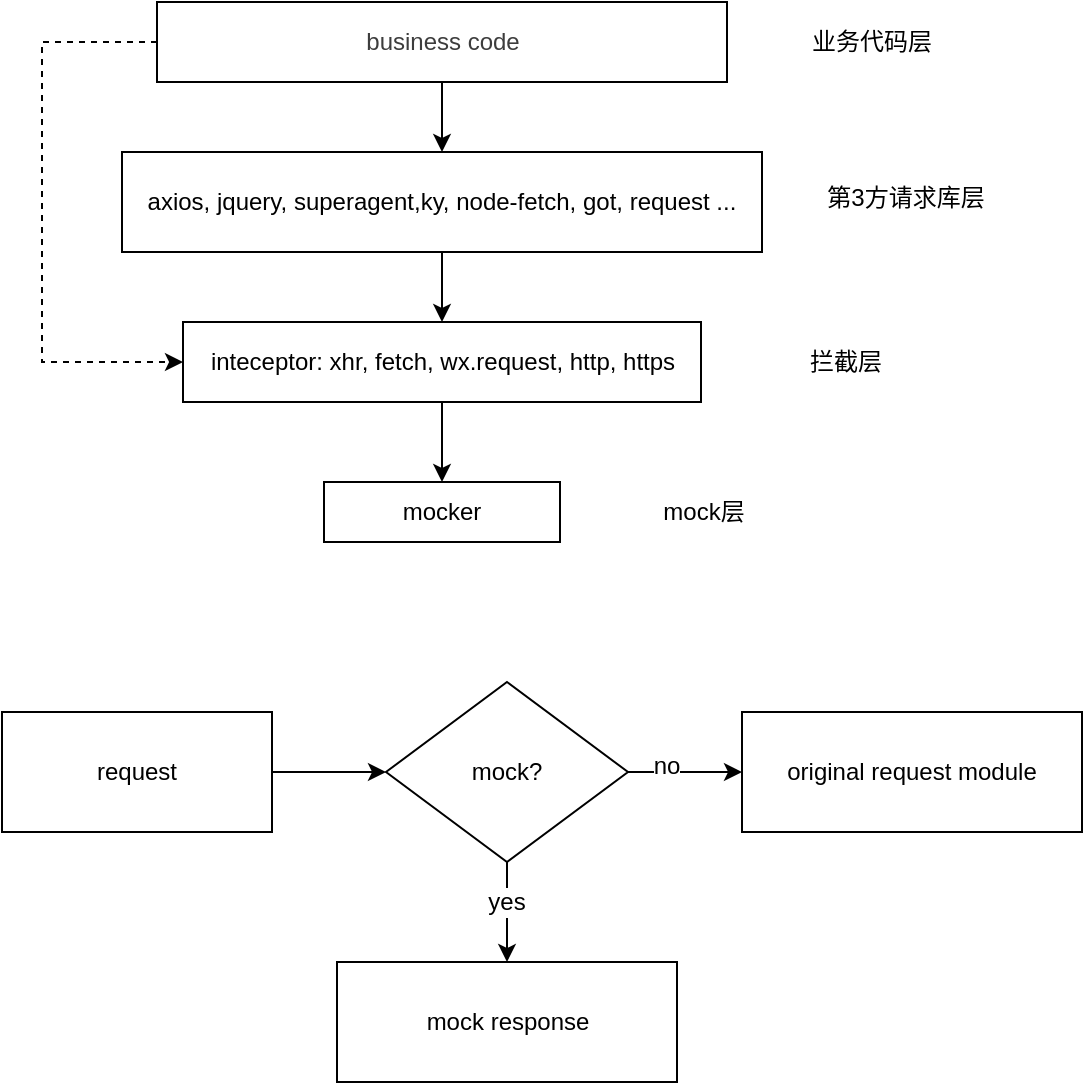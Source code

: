 <mxfile version="12.2.4" pages="1"><diagram id="ibei7k8ae0lceDVTS_aF" name="Page-1"><mxGraphModel dx="837" dy="449" grid="1" gridSize="10" guides="1" tooltips="1" connect="1" arrows="1" fold="1" page="1" pageScale="1" pageWidth="827" pageHeight="1169" math="0" shadow="0"><root><mxCell id="0"/><mxCell id="1" parent="0"/><mxCell id="46" style="edgeStyle=orthogonalEdgeStyle;rounded=0;orthogonalLoop=1;jettySize=auto;html=1;entryX=0.5;entryY=0;entryDx=0;entryDy=0;" parent="1" source="13" target="20" edge="1"><mxGeometry relative="1" as="geometry"/></mxCell><mxCell id="13" value="inteceptor: xhr, fetch, wx.request, http, https" style="rounded=0;whiteSpace=wrap;html=1;" parent="1" vertex="1"><mxGeometry x="200.5" y="200" width="259" height="40" as="geometry"/></mxCell><mxCell id="45" style="edgeStyle=orthogonalEdgeStyle;rounded=0;orthogonalLoop=1;jettySize=auto;html=1;entryX=0.5;entryY=0;entryDx=0;entryDy=0;" parent="1" source="15" target="13" edge="1"><mxGeometry relative="1" as="geometry"/></mxCell><mxCell id="15" value="axios, jquery, superagent,ky, node-fetch, got, request ..." style="rounded=0;whiteSpace=wrap;html=1;" parent="1" vertex="1"><mxGeometry x="170" y="115" width="320" height="50" as="geometry"/></mxCell><mxCell id="44" style="edgeStyle=orthogonalEdgeStyle;rounded=0;orthogonalLoop=1;jettySize=auto;html=1;entryX=0.5;entryY=0;entryDx=0;entryDy=0;" parent="1" source="18" target="15" edge="1"><mxGeometry relative="1" as="geometry"/></mxCell><mxCell id="47" style="edgeStyle=orthogonalEdgeStyle;rounded=0;orthogonalLoop=1;jettySize=auto;html=1;entryX=0;entryY=0.5;entryDx=0;entryDy=0;dashed=1;" parent="1" source="18" target="13" edge="1"><mxGeometry relative="1" as="geometry"><mxPoint x="130" y="230" as="targetPoint"/><Array as="points"><mxPoint x="130" y="60"/><mxPoint x="130" y="220"/></Array></mxGeometry></mxCell><mxCell id="18" value="&lt;span style=&quot;color: rgb(61 , 61 , 61) ; font-family: &amp;#34;arial&amp;#34; , sans-serif&quot;&gt;business code&lt;/span&gt;" style="rounded=0;whiteSpace=wrap;html=1;" parent="1" vertex="1"><mxGeometry x="187.5" y="40" width="285" height="40" as="geometry"/></mxCell><mxCell id="20" value="mocker" style="rounded=0;whiteSpace=wrap;html=1;" parent="1" vertex="1"><mxGeometry x="271" y="280" width="118" height="30" as="geometry"/></mxCell><mxCell id="36" value="业务代码层" style="text;html=1;strokeColor=none;fillColor=none;align=center;verticalAlign=middle;whiteSpace=wrap;rounded=0;" parent="1" vertex="1"><mxGeometry x="472.5" y="50" width="144" height="20" as="geometry"/></mxCell><mxCell id="37" value="第3方请求库层" style="text;html=1;strokeColor=none;fillColor=none;align=center;verticalAlign=middle;whiteSpace=wrap;rounded=0;" parent="1" vertex="1"><mxGeometry x="490" y="127.5" width="144" height="20" as="geometry"/></mxCell><mxCell id="38" value="拦截层" style="text;html=1;strokeColor=none;fillColor=none;align=center;verticalAlign=middle;whiteSpace=wrap;rounded=0;" parent="1" vertex="1"><mxGeometry x="459.5" y="210" width="144" height="20" as="geometry"/></mxCell><mxCell id="39" value="mock层" style="text;html=1;strokeColor=none;fillColor=none;align=center;verticalAlign=middle;whiteSpace=wrap;rounded=0;" parent="1" vertex="1"><mxGeometry x="389" y="285" width="144" height="20" as="geometry"/></mxCell><mxCell id="48" value="original request module" style="rounded=0;whiteSpace=wrap;html=1;" parent="1" vertex="1"><mxGeometry x="480" y="395" width="170" height="60" as="geometry"/></mxCell><mxCell id="52" style="edgeStyle=orthogonalEdgeStyle;rounded=0;orthogonalLoop=1;jettySize=auto;html=1;entryX=0;entryY=0.5;entryDx=0;entryDy=0;" parent="1" source="49" target="51" edge="1"><mxGeometry relative="1" as="geometry"/></mxCell><mxCell id="49" value="request" style="rounded=0;whiteSpace=wrap;html=1;" parent="1" vertex="1"><mxGeometry x="110" y="395" width="135" height="60" as="geometry"/></mxCell><mxCell id="53" style="edgeStyle=orthogonalEdgeStyle;rounded=0;orthogonalLoop=1;jettySize=auto;html=1;entryX=0;entryY=0.5;entryDx=0;entryDy=0;" parent="1" source="51" target="48" edge="1"><mxGeometry relative="1" as="geometry"/></mxCell><mxCell id="55" value="no" style="text;html=1;resizable=0;points=[];align=center;verticalAlign=middle;labelBackgroundColor=#ffffff;" parent="53" vertex="1" connectable="0"><mxGeometry x="-0.333" y="3" relative="1" as="geometry"><mxPoint as="offset"/></mxGeometry></mxCell><mxCell id="54" style="edgeStyle=orthogonalEdgeStyle;rounded=0;orthogonalLoop=1;jettySize=auto;html=1;entryX=0.5;entryY=0;entryDx=0;entryDy=0;" parent="1" source="51" target="57" edge="1"><mxGeometry relative="1" as="geometry"><mxPoint x="363" y="515" as="targetPoint"/></mxGeometry></mxCell><mxCell id="56" value="yes" style="text;html=1;resizable=0;points=[];align=center;verticalAlign=middle;labelBackgroundColor=#ffffff;" parent="54" vertex="1" connectable="0"><mxGeometry x="-0.758" relative="1" as="geometry"><mxPoint x="-0.5" y="13.5" as="offset"/></mxGeometry></mxCell><mxCell id="51" value="mock?" style="rhombus;whiteSpace=wrap;html=1;" parent="1" vertex="1"><mxGeometry x="302" y="380" width="121" height="90" as="geometry"/></mxCell><mxCell id="57" value="mock response" style="rounded=0;whiteSpace=wrap;html=1;" parent="1" vertex="1"><mxGeometry x="277.5" y="520" width="170" height="60" as="geometry"/></mxCell></root></mxGraphModel></diagram></mxfile>
